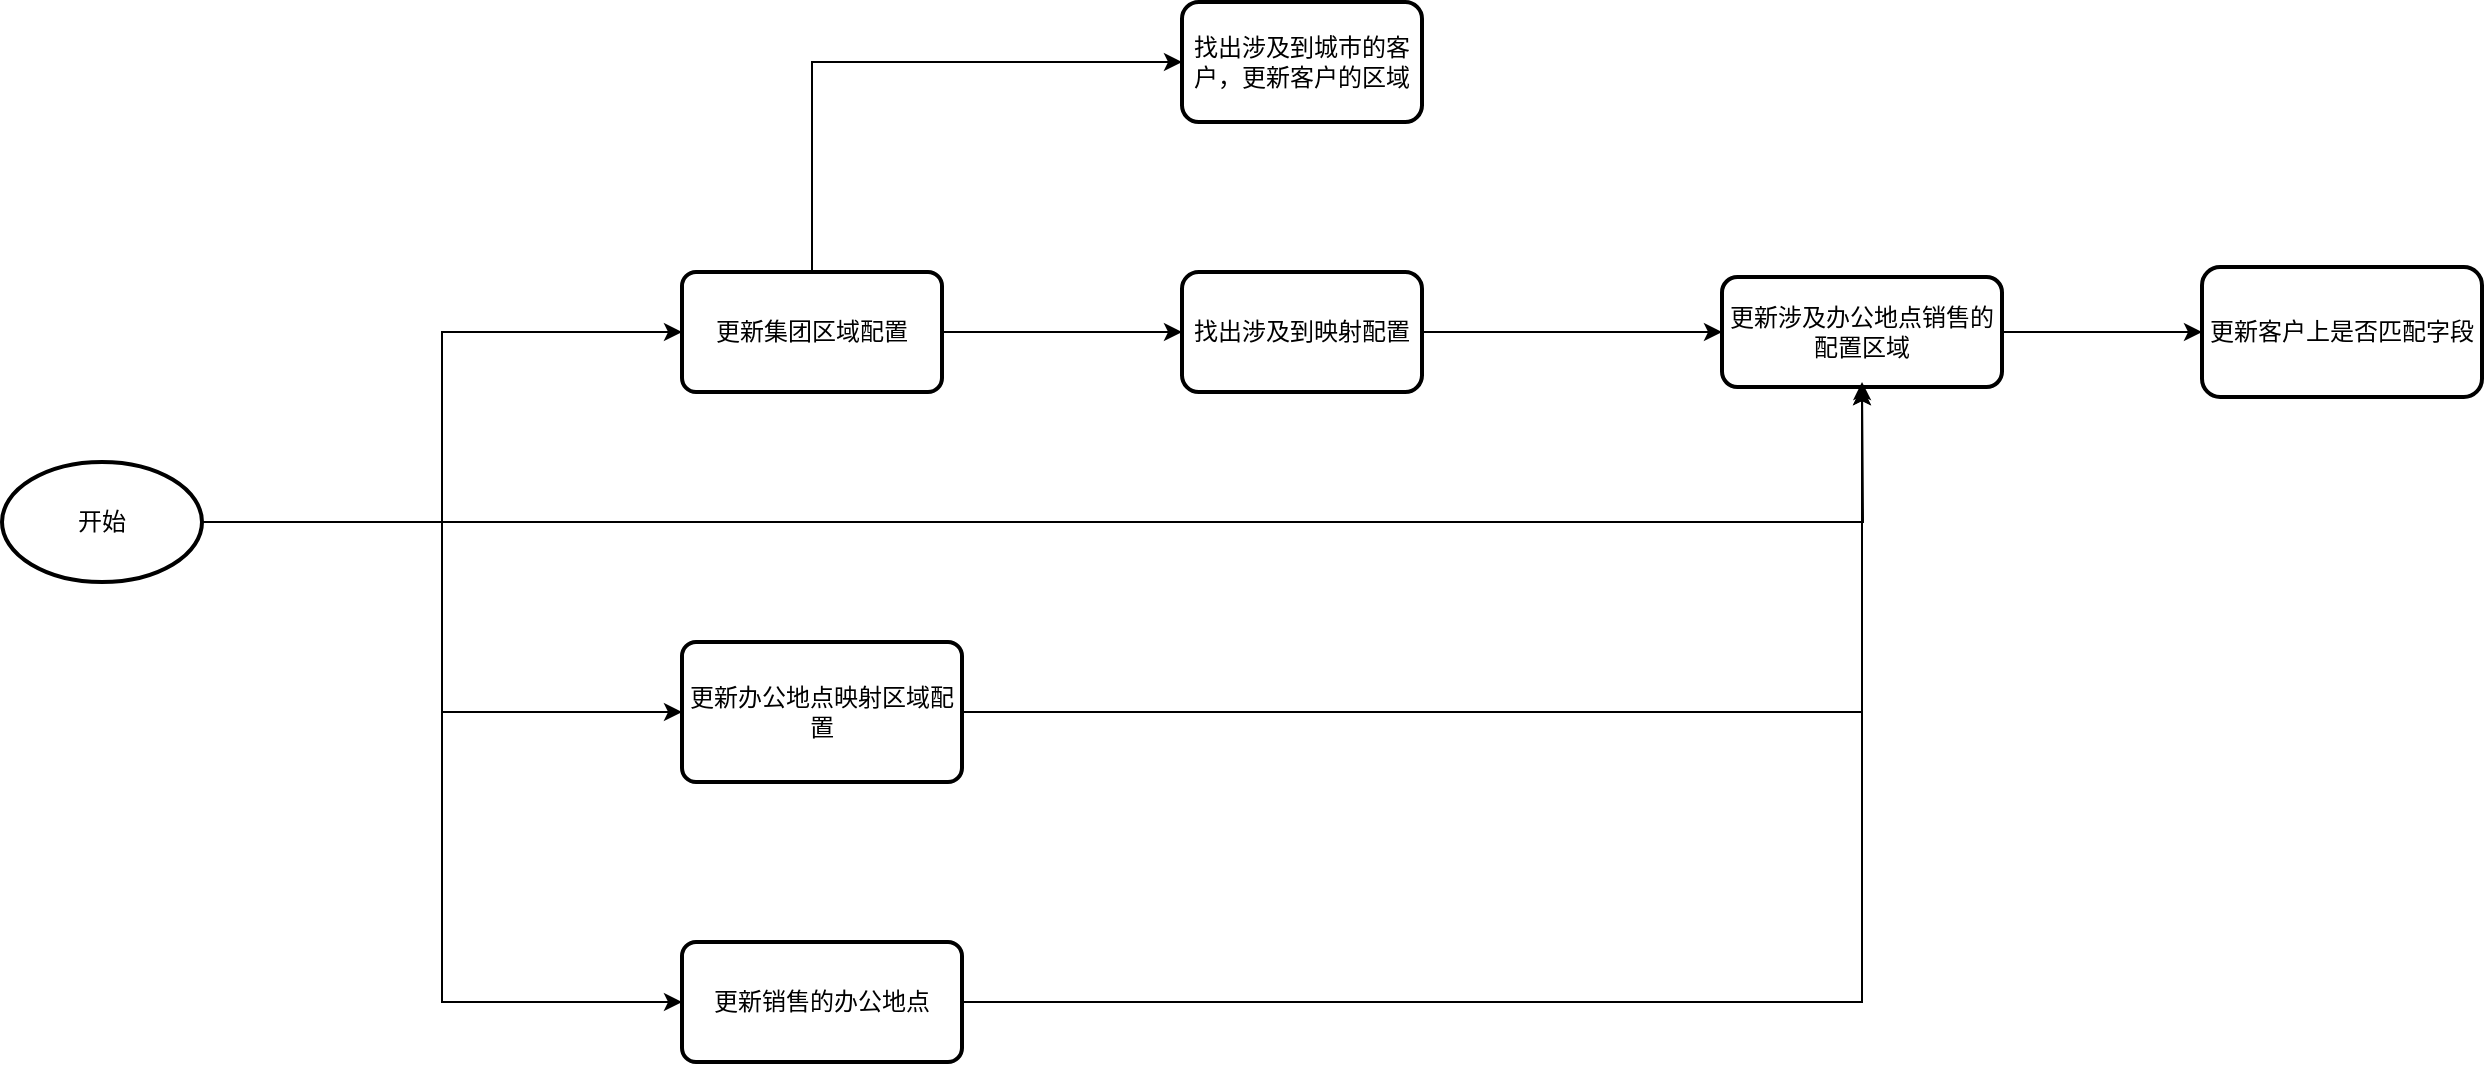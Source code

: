 <mxfile version="24.0.2" type="github">
  <diagram name="第 1 页" id="proP8PdgB-6_01Wm4WZR">
    <mxGraphModel dx="2261" dy="772" grid="1" gridSize="10" guides="1" tooltips="1" connect="1" arrows="1" fold="1" page="1" pageScale="1" pageWidth="827" pageHeight="1169" math="0" shadow="0">
      <root>
        <mxCell id="0" />
        <mxCell id="1" parent="0" />
        <mxCell id="aA96LoAPwWJFzB_w2Klc-3" value="" style="edgeStyle=orthogonalEdgeStyle;rounded=0;orthogonalLoop=1;jettySize=auto;html=1;" edge="1" parent="1" source="aA96LoAPwWJFzB_w2Klc-1" target="aA96LoAPwWJFzB_w2Klc-2">
          <mxGeometry relative="1" as="geometry" />
        </mxCell>
        <mxCell id="aA96LoAPwWJFzB_w2Klc-1" value="更新办公地点映射区域配置" style="rounded=1;whiteSpace=wrap;html=1;absoluteArcSize=1;arcSize=14;strokeWidth=2;" vertex="1" parent="1">
          <mxGeometry x="-230" y="690" width="140" height="70" as="geometry" />
        </mxCell>
        <mxCell id="aA96LoAPwWJFzB_w2Klc-5" value="" style="edgeStyle=orthogonalEdgeStyle;rounded=0;orthogonalLoop=1;jettySize=auto;html=1;" edge="1" parent="1" source="aA96LoAPwWJFzB_w2Klc-2" target="aA96LoAPwWJFzB_w2Klc-4">
          <mxGeometry relative="1" as="geometry" />
        </mxCell>
        <mxCell id="aA96LoAPwWJFzB_w2Klc-2" value="更新涉及办公地点销售的配置区域" style="whiteSpace=wrap;html=1;rounded=1;arcSize=14;strokeWidth=2;" vertex="1" parent="1">
          <mxGeometry x="290" y="507.5" width="140" height="55" as="geometry" />
        </mxCell>
        <mxCell id="aA96LoAPwWJFzB_w2Klc-4" value="更新客户上是否匹配字段" style="whiteSpace=wrap;html=1;rounded=1;arcSize=14;strokeWidth=2;" vertex="1" parent="1">
          <mxGeometry x="530" y="502.5" width="140" height="65" as="geometry" />
        </mxCell>
        <mxCell id="aA96LoAPwWJFzB_w2Klc-8" value="" style="edgeStyle=orthogonalEdgeStyle;rounded=0;orthogonalLoop=1;jettySize=auto;html=1;entryX=0;entryY=0.5;entryDx=0;entryDy=0;exitX=0.5;exitY=0;exitDx=0;exitDy=0;" edge="1" parent="1" source="aA96LoAPwWJFzB_w2Klc-6" target="aA96LoAPwWJFzB_w2Klc-7">
          <mxGeometry relative="1" as="geometry" />
        </mxCell>
        <mxCell id="aA96LoAPwWJFzB_w2Klc-11" value="" style="edgeStyle=orthogonalEdgeStyle;rounded=0;orthogonalLoop=1;jettySize=auto;html=1;" edge="1" parent="1" source="aA96LoAPwWJFzB_w2Klc-6" target="aA96LoAPwWJFzB_w2Klc-10">
          <mxGeometry relative="1" as="geometry" />
        </mxCell>
        <mxCell id="aA96LoAPwWJFzB_w2Klc-6" value="更新集团区域配置" style="rounded=1;whiteSpace=wrap;html=1;absoluteArcSize=1;arcSize=14;strokeWidth=2;" vertex="1" parent="1">
          <mxGeometry x="-230" y="505" width="130" height="60" as="geometry" />
        </mxCell>
        <mxCell id="aA96LoAPwWJFzB_w2Klc-7" value="找出涉及到城市的客户，更新客户的区域" style="whiteSpace=wrap;html=1;rounded=1;arcSize=14;strokeWidth=2;" vertex="1" parent="1">
          <mxGeometry x="20" y="370" width="120" height="60" as="geometry" />
        </mxCell>
        <mxCell id="aA96LoAPwWJFzB_w2Klc-12" style="edgeStyle=orthogonalEdgeStyle;rounded=0;orthogonalLoop=1;jettySize=auto;html=1;" edge="1" parent="1" source="aA96LoAPwWJFzB_w2Klc-10" target="aA96LoAPwWJFzB_w2Klc-2">
          <mxGeometry relative="1" as="geometry" />
        </mxCell>
        <mxCell id="aA96LoAPwWJFzB_w2Klc-10" value="找出涉及到映射配置" style="whiteSpace=wrap;html=1;rounded=1;arcSize=14;strokeWidth=2;" vertex="1" parent="1">
          <mxGeometry x="20" y="505" width="120" height="60" as="geometry" />
        </mxCell>
        <mxCell id="aA96LoAPwWJFzB_w2Klc-14" style="edgeStyle=orthogonalEdgeStyle;rounded=0;orthogonalLoop=1;jettySize=auto;html=1;entryX=0;entryY=0.5;entryDx=0;entryDy=0;exitX=1;exitY=0.5;exitDx=0;exitDy=0;exitPerimeter=0;" edge="1" parent="1" source="aA96LoAPwWJFzB_w2Klc-13" target="aA96LoAPwWJFzB_w2Klc-6">
          <mxGeometry relative="1" as="geometry" />
        </mxCell>
        <mxCell id="aA96LoAPwWJFzB_w2Klc-15" style="edgeStyle=orthogonalEdgeStyle;rounded=0;orthogonalLoop=1;jettySize=auto;html=1;entryX=0;entryY=0.5;entryDx=0;entryDy=0;" edge="1" parent="1" source="aA96LoAPwWJFzB_w2Klc-13" target="aA96LoAPwWJFzB_w2Klc-1">
          <mxGeometry relative="1" as="geometry" />
        </mxCell>
        <mxCell id="aA96LoAPwWJFzB_w2Klc-18" style="edgeStyle=orthogonalEdgeStyle;rounded=0;orthogonalLoop=1;jettySize=auto;html=1;entryX=0;entryY=0.5;entryDx=0;entryDy=0;" edge="1" parent="1" source="aA96LoAPwWJFzB_w2Klc-13" target="aA96LoAPwWJFzB_w2Klc-20">
          <mxGeometry relative="1" as="geometry">
            <mxPoint x="-350" y="920" as="targetPoint" />
          </mxGeometry>
        </mxCell>
        <mxCell id="aA96LoAPwWJFzB_w2Klc-22" style="edgeStyle=orthogonalEdgeStyle;rounded=0;orthogonalLoop=1;jettySize=auto;html=1;" edge="1" parent="1" source="aA96LoAPwWJFzB_w2Klc-13">
          <mxGeometry relative="1" as="geometry">
            <mxPoint x="360" y="560" as="targetPoint" />
          </mxGeometry>
        </mxCell>
        <mxCell id="aA96LoAPwWJFzB_w2Klc-13" value="开始" style="strokeWidth=2;html=1;shape=mxgraph.flowchart.start_1;whiteSpace=wrap;" vertex="1" parent="1">
          <mxGeometry x="-570" y="600" width="100" height="60" as="geometry" />
        </mxCell>
        <mxCell id="aA96LoAPwWJFzB_w2Klc-20" value="更新销售的办公地点" style="rounded=1;whiteSpace=wrap;html=1;absoluteArcSize=1;arcSize=14;strokeWidth=2;" vertex="1" parent="1">
          <mxGeometry x="-230" y="840" width="140" height="60" as="geometry" />
        </mxCell>
        <mxCell id="aA96LoAPwWJFzB_w2Klc-21" style="edgeStyle=orthogonalEdgeStyle;rounded=0;orthogonalLoop=1;jettySize=auto;html=1;entryX=0.5;entryY=1;entryDx=0;entryDy=0;" edge="1" parent="1" source="aA96LoAPwWJFzB_w2Klc-20" target="aA96LoAPwWJFzB_w2Klc-2">
          <mxGeometry relative="1" as="geometry" />
        </mxCell>
      </root>
    </mxGraphModel>
  </diagram>
</mxfile>
